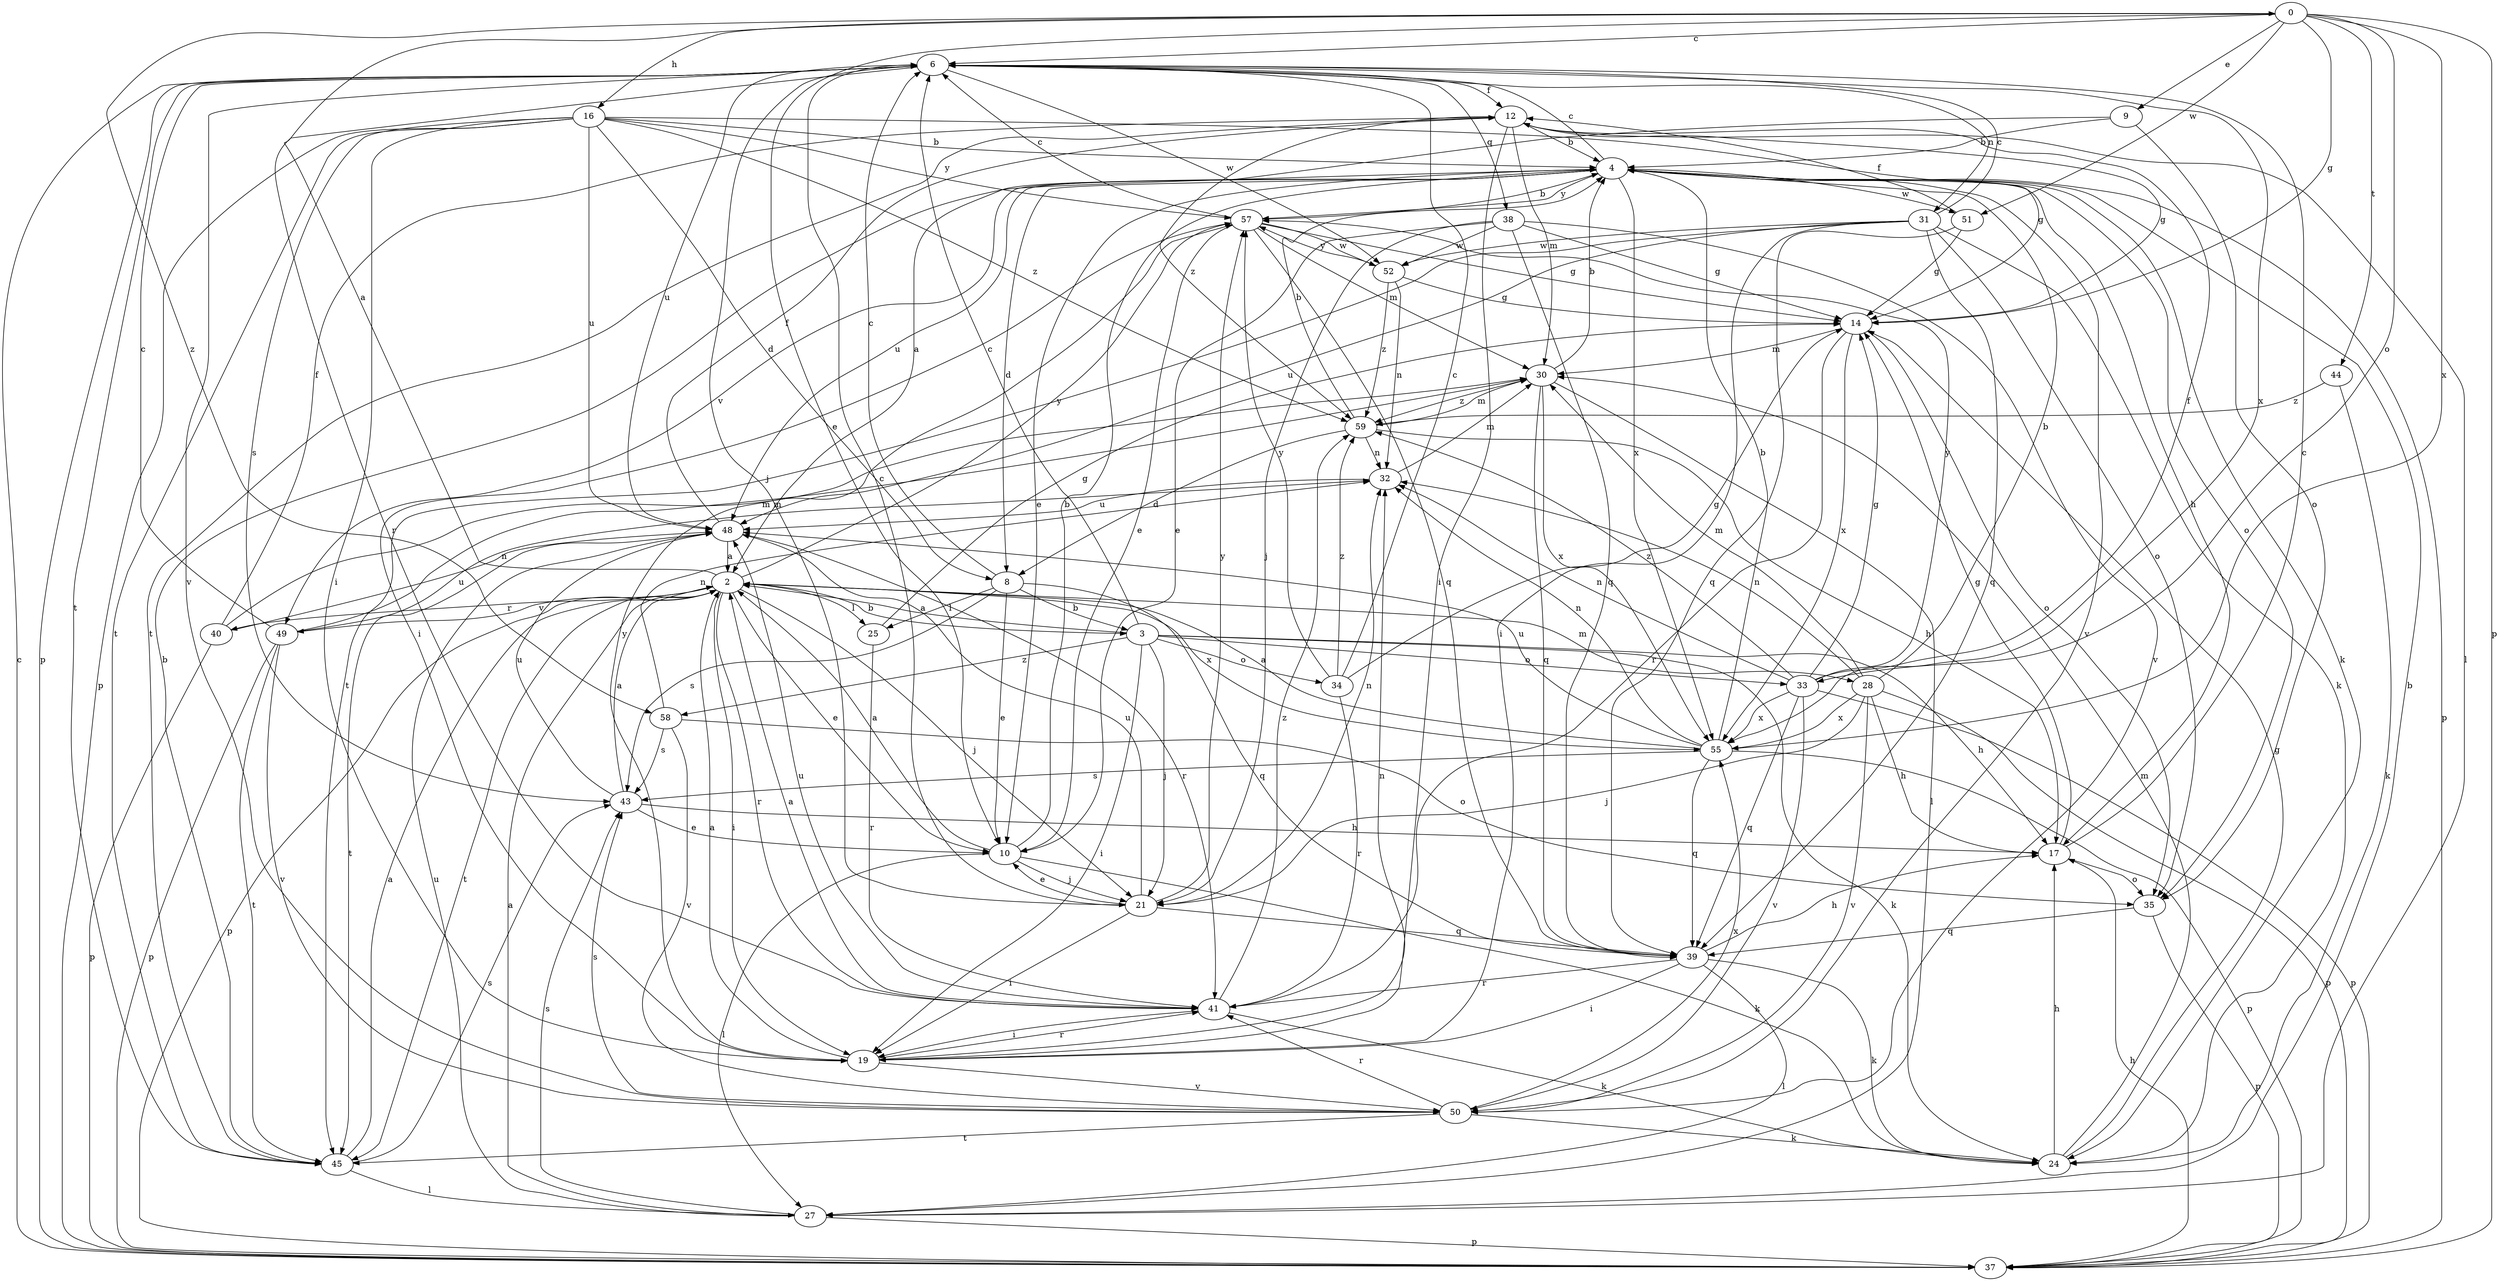 strict digraph  {
0;
2;
3;
4;
6;
8;
9;
10;
12;
14;
16;
17;
19;
21;
24;
25;
27;
28;
30;
31;
32;
33;
34;
35;
37;
38;
39;
40;
41;
43;
44;
45;
48;
49;
50;
51;
52;
55;
57;
58;
59;
0 -> 6  [label=c];
0 -> 9  [label=e];
0 -> 10  [label=e];
0 -> 14  [label=g];
0 -> 16  [label=h];
0 -> 33  [label=o];
0 -> 37  [label=p];
0 -> 44  [label=t];
0 -> 51  [label=w];
0 -> 55  [label=x];
0 -> 58  [label=z];
2 -> 0  [label=a];
2 -> 3  [label=b];
2 -> 10  [label=e];
2 -> 19  [label=i];
2 -> 21  [label=j];
2 -> 25  [label=l];
2 -> 28  [label=m];
2 -> 37  [label=p];
2 -> 40  [label=r];
2 -> 41  [label=r];
2 -> 45  [label=t];
2 -> 49  [label=v];
2 -> 55  [label=x];
2 -> 57  [label=y];
3 -> 2  [label=a];
3 -> 6  [label=c];
3 -> 17  [label=h];
3 -> 19  [label=i];
3 -> 21  [label=j];
3 -> 24  [label=k];
3 -> 33  [label=o];
3 -> 34  [label=o];
3 -> 58  [label=z];
4 -> 6  [label=c];
4 -> 8  [label=d];
4 -> 10  [label=e];
4 -> 17  [label=h];
4 -> 24  [label=k];
4 -> 35  [label=o];
4 -> 37  [label=p];
4 -> 48  [label=u];
4 -> 49  [label=v];
4 -> 50  [label=v];
4 -> 51  [label=w];
4 -> 55  [label=x];
4 -> 57  [label=y];
6 -> 12  [label=f];
6 -> 21  [label=j];
6 -> 31  [label=n];
6 -> 37  [label=p];
6 -> 38  [label=q];
6 -> 41  [label=r];
6 -> 45  [label=t];
6 -> 48  [label=u];
6 -> 50  [label=v];
6 -> 52  [label=w];
6 -> 55  [label=x];
8 -> 3  [label=b];
8 -> 6  [label=c];
8 -> 10  [label=e];
8 -> 25  [label=l];
8 -> 39  [label=q];
8 -> 43  [label=s];
9 -> 2  [label=a];
9 -> 4  [label=b];
9 -> 35  [label=o];
10 -> 2  [label=a];
10 -> 4  [label=b];
10 -> 21  [label=j];
10 -> 24  [label=k];
10 -> 27  [label=l];
12 -> 4  [label=b];
12 -> 14  [label=g];
12 -> 19  [label=i];
12 -> 27  [label=l];
12 -> 30  [label=m];
12 -> 45  [label=t];
12 -> 59  [label=z];
14 -> 30  [label=m];
14 -> 35  [label=o];
14 -> 41  [label=r];
14 -> 55  [label=x];
16 -> 4  [label=b];
16 -> 8  [label=d];
16 -> 14  [label=g];
16 -> 19  [label=i];
16 -> 37  [label=p];
16 -> 43  [label=s];
16 -> 45  [label=t];
16 -> 48  [label=u];
16 -> 57  [label=y];
16 -> 59  [label=z];
17 -> 6  [label=c];
17 -> 14  [label=g];
17 -> 35  [label=o];
19 -> 2  [label=a];
19 -> 32  [label=n];
19 -> 41  [label=r];
19 -> 50  [label=v];
19 -> 57  [label=y];
21 -> 6  [label=c];
21 -> 10  [label=e];
21 -> 19  [label=i];
21 -> 32  [label=n];
21 -> 39  [label=q];
21 -> 48  [label=u];
21 -> 57  [label=y];
24 -> 14  [label=g];
24 -> 17  [label=h];
24 -> 30  [label=m];
25 -> 14  [label=g];
25 -> 41  [label=r];
27 -> 2  [label=a];
27 -> 4  [label=b];
27 -> 37  [label=p];
27 -> 43  [label=s];
27 -> 48  [label=u];
28 -> 4  [label=b];
28 -> 17  [label=h];
28 -> 21  [label=j];
28 -> 30  [label=m];
28 -> 32  [label=n];
28 -> 37  [label=p];
28 -> 50  [label=v];
28 -> 55  [label=x];
30 -> 4  [label=b];
30 -> 27  [label=l];
30 -> 39  [label=q];
30 -> 55  [label=x];
30 -> 59  [label=z];
31 -> 6  [label=c];
31 -> 19  [label=i];
31 -> 24  [label=k];
31 -> 35  [label=o];
31 -> 39  [label=q];
31 -> 45  [label=t];
31 -> 48  [label=u];
31 -> 52  [label=w];
32 -> 30  [label=m];
32 -> 48  [label=u];
33 -> 12  [label=f];
33 -> 14  [label=g];
33 -> 32  [label=n];
33 -> 37  [label=p];
33 -> 39  [label=q];
33 -> 50  [label=v];
33 -> 55  [label=x];
33 -> 57  [label=y];
33 -> 59  [label=z];
34 -> 6  [label=c];
34 -> 14  [label=g];
34 -> 41  [label=r];
34 -> 57  [label=y];
34 -> 59  [label=z];
35 -> 37  [label=p];
35 -> 39  [label=q];
37 -> 6  [label=c];
37 -> 17  [label=h];
38 -> 10  [label=e];
38 -> 14  [label=g];
38 -> 21  [label=j];
38 -> 39  [label=q];
38 -> 50  [label=v];
38 -> 52  [label=w];
39 -> 17  [label=h];
39 -> 19  [label=i];
39 -> 24  [label=k];
39 -> 27  [label=l];
39 -> 41  [label=r];
40 -> 12  [label=f];
40 -> 30  [label=m];
40 -> 37  [label=p];
40 -> 48  [label=u];
41 -> 2  [label=a];
41 -> 19  [label=i];
41 -> 24  [label=k];
41 -> 48  [label=u];
41 -> 59  [label=z];
43 -> 2  [label=a];
43 -> 10  [label=e];
43 -> 17  [label=h];
43 -> 48  [label=u];
44 -> 24  [label=k];
44 -> 59  [label=z];
45 -> 2  [label=a];
45 -> 4  [label=b];
45 -> 27  [label=l];
45 -> 43  [label=s];
48 -> 2  [label=a];
48 -> 12  [label=f];
48 -> 41  [label=r];
48 -> 45  [label=t];
49 -> 6  [label=c];
49 -> 30  [label=m];
49 -> 32  [label=n];
49 -> 37  [label=p];
49 -> 45  [label=t];
49 -> 50  [label=v];
50 -> 24  [label=k];
50 -> 41  [label=r];
50 -> 43  [label=s];
50 -> 45  [label=t];
50 -> 55  [label=x];
51 -> 12  [label=f];
51 -> 14  [label=g];
51 -> 39  [label=q];
52 -> 14  [label=g];
52 -> 32  [label=n];
52 -> 57  [label=y];
52 -> 59  [label=z];
55 -> 2  [label=a];
55 -> 4  [label=b];
55 -> 32  [label=n];
55 -> 37  [label=p];
55 -> 39  [label=q];
55 -> 43  [label=s];
55 -> 48  [label=u];
57 -> 4  [label=b];
57 -> 6  [label=c];
57 -> 10  [label=e];
57 -> 14  [label=g];
57 -> 19  [label=i];
57 -> 30  [label=m];
57 -> 39  [label=q];
57 -> 52  [label=w];
58 -> 32  [label=n];
58 -> 35  [label=o];
58 -> 43  [label=s];
58 -> 50  [label=v];
59 -> 4  [label=b];
59 -> 8  [label=d];
59 -> 17  [label=h];
59 -> 30  [label=m];
59 -> 32  [label=n];
}
